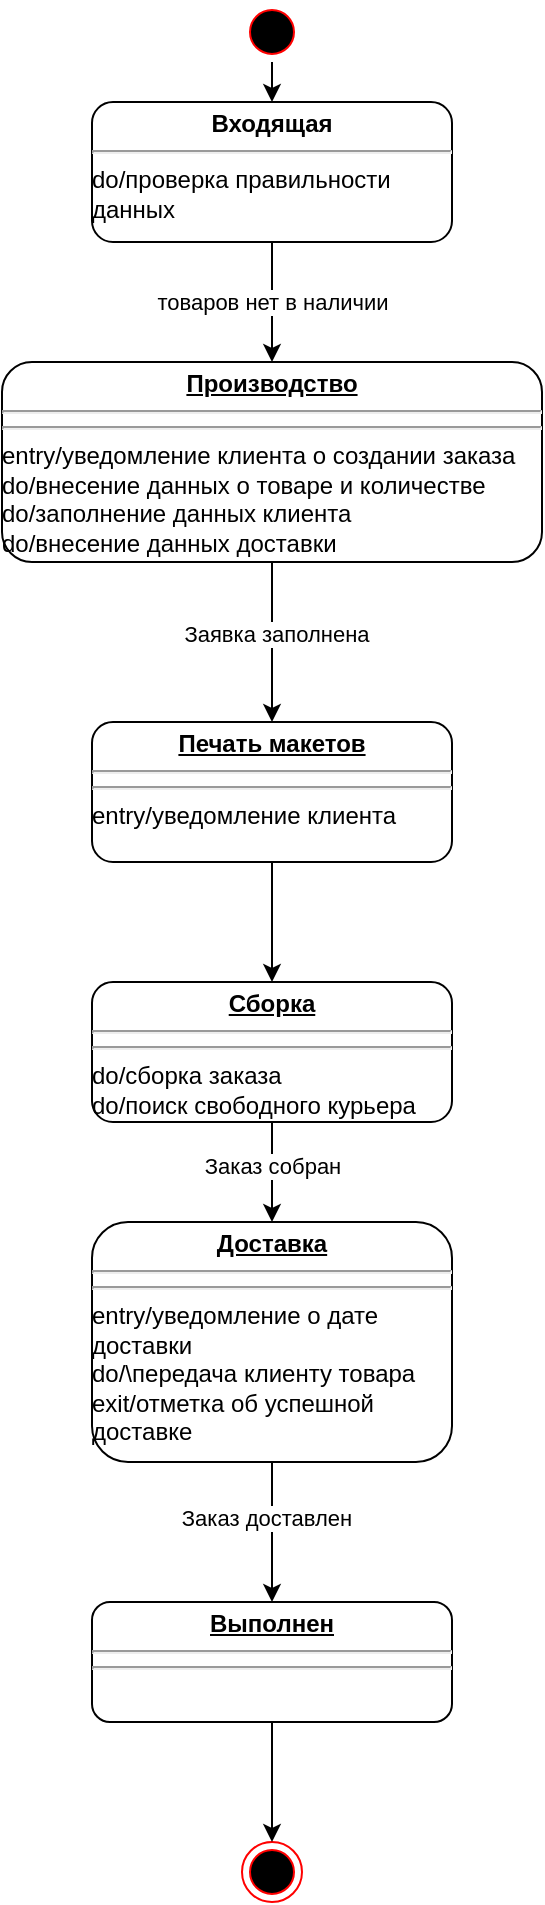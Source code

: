 <mxfile version="24.2.2" type="github">
  <diagram name="Страница — 1" id="N7Tzw25lRo3z6AVVz8gm">
    <mxGraphModel dx="819" dy="490" grid="1" gridSize="10" guides="1" tooltips="1" connect="1" arrows="1" fold="1" page="1" pageScale="1" pageWidth="827" pageHeight="1169" math="0" shadow="0">
      <root>
        <mxCell id="0" />
        <mxCell id="1" parent="0" />
        <mxCell id="V5Sa6CXl622FIpi6RcLF-20" value="&lt;p style=&quot;margin:0px;margin-top:4px;text-align:center;text-decoration:underline;&quot;&gt;&lt;/p&gt;&lt;b&gt;&lt;div style=&quot;text-align: center;&quot;&gt;&lt;b style=&quot;background-color: initial;&quot;&gt;Входящая&lt;/b&gt;&lt;/div&gt;&lt;/b&gt;&lt;hr&gt;&lt;div style=&quot;&quot;&gt;&lt;span style=&quot;background-color: initial;&quot;&gt;do/проверка правильности данных&lt;/span&gt;&lt;/div&gt;" style="verticalAlign=top;align=left;overflow=fill;html=1;whiteSpace=wrap;rounded=1;container=0;recursiveResize=1;expand=1;strokeWidth=1;" parent="1" vertex="1">
          <mxGeometry x="339" y="190" width="180" height="70" as="geometry" />
        </mxCell>
        <mxCell id="V5Sa6CXl622FIpi6RcLF-22" value="" style="ellipse;html=1;shape=startState;fillColor=#000000;strokeColor=#ff0000;" parent="1" vertex="1">
          <mxGeometry x="414" y="140" width="30" height="30" as="geometry" />
        </mxCell>
        <mxCell id="V5Sa6CXl622FIpi6RcLF-24" value="" style="ellipse;html=1;shape=endState;fillColor=#000000;strokeColor=#ff0000;" parent="1" vertex="1">
          <mxGeometry x="414" y="1060" width="30" height="30" as="geometry" />
        </mxCell>
        <mxCell id="V5Sa6CXl622FIpi6RcLF-28" value="" style="endArrow=classic;html=1;rounded=0;" parent="1" source="V5Sa6CXl622FIpi6RcLF-22" target="V5Sa6CXl622FIpi6RcLF-20" edge="1">
          <mxGeometry width="50" height="50" relative="1" as="geometry">
            <mxPoint x="455" y="260" as="sourcePoint" />
            <mxPoint x="505" y="210" as="targetPoint" />
          </mxGeometry>
        </mxCell>
        <mxCell id="V5Sa6CXl622FIpi6RcLF-29" value="&lt;p style=&quot;margin:0px;margin-top:4px;text-align:center;text-decoration:underline;&quot;&gt;&lt;b&gt;Доставка&lt;/b&gt;&lt;/p&gt;&lt;hr&gt;&lt;hr&gt;&lt;div style=&quot;&quot;&gt;&lt;span style=&quot;background-color: initial;&quot;&gt;entry/уведомление о дате доставки&lt;br&gt;do/\передача клиенту товара&lt;/span&gt;&lt;/div&gt;&lt;div style=&quot;&quot;&gt;exit/отметка об успешной доставке&lt;/div&gt;" style="verticalAlign=top;align=left;overflow=fill;html=1;whiteSpace=wrap;rounded=1;container=0;recursiveResize=1;expand=1;strokeWidth=1;" parent="1" vertex="1">
          <mxGeometry x="339" y="750" width="180" height="120" as="geometry" />
        </mxCell>
        <mxCell id="V5Sa6CXl622FIpi6RcLF-30" value="&lt;p style=&quot;margin:0px;margin-top:4px;text-align:center;text-decoration:underline;&quot;&gt;&lt;b&gt;Сборка&lt;/b&gt;&lt;/p&gt;&lt;hr&gt;&lt;hr&gt;&lt;div style=&quot;&quot;&gt;&lt;span style=&quot;background-color: initial;&quot;&gt;do/сборка заказа&lt;/span&gt;&lt;/div&gt;&lt;div style=&quot;&quot;&gt;do/поиск свободного курьера&lt;/div&gt;" style="verticalAlign=top;align=left;overflow=fill;html=1;whiteSpace=wrap;rounded=1;container=0;recursiveResize=1;expand=1;strokeWidth=1;" parent="1" vertex="1">
          <mxGeometry x="339" y="630" width="180" height="70" as="geometry" />
        </mxCell>
        <mxCell id="V5Sa6CXl622FIpi6RcLF-31" value="&lt;p style=&quot;margin:0px;margin-top:4px;text-align:center;text-decoration:underline;&quot;&gt;&lt;b&gt;Производство&lt;/b&gt;&lt;/p&gt;&lt;hr&gt;&lt;hr&gt;&lt;div style=&quot;&quot;&gt;entry/уведомление клиента о создании заказа&lt;/div&gt;&lt;div style=&quot;&quot;&gt;&lt;span style=&quot;background-color: initial;&quot;&gt;do/внесение данных о товаре и количестве&lt;/span&gt;&lt;/div&gt;&lt;div style=&quot;&quot;&gt;&lt;span style=&quot;background-color: initial;&quot;&gt;do/заполнение данных клиента&lt;/span&gt;&lt;/div&gt;&lt;div style=&quot;&quot;&gt;&lt;span style=&quot;background-color: initial;&quot;&gt;do/внесение данных доставки&lt;/span&gt;&lt;/div&gt;" style="verticalAlign=top;align=left;overflow=fill;html=1;whiteSpace=wrap;rounded=1;container=0;recursiveResize=1;expand=1;strokeWidth=1;" parent="1" vertex="1">
          <mxGeometry x="294" y="320" width="270" height="100" as="geometry" />
        </mxCell>
        <mxCell id="V5Sa6CXl622FIpi6RcLF-32" value="" style="endArrow=classic;html=1;rounded=0;" parent="1" source="V5Sa6CXl622FIpi6RcLF-20" target="V5Sa6CXl622FIpi6RcLF-31" edge="1">
          <mxGeometry width="50" height="50" relative="1" as="geometry">
            <mxPoint x="200" y="260" as="sourcePoint" />
            <mxPoint x="250" y="210" as="targetPoint" />
          </mxGeometry>
        </mxCell>
        <mxCell id="V5Sa6CXl622FIpi6RcLF-34" value="товаров нет в наличии" style="edgeLabel;html=1;align=center;verticalAlign=middle;resizable=0;points=[];" parent="V5Sa6CXl622FIpi6RcLF-32" vertex="1" connectable="0">
          <mxGeometry x="0.006" relative="1" as="geometry">
            <mxPoint as="offset" />
          </mxGeometry>
        </mxCell>
        <mxCell id="Nckw2nQltUt8Q9vyjmXe-2" value="" style="edgeStyle=orthogonalEdgeStyle;rounded=0;orthogonalLoop=1;jettySize=auto;html=1;" edge="1" parent="1" source="V5Sa6CXl622FIpi6RcLF-35" target="V5Sa6CXl622FIpi6RcLF-30">
          <mxGeometry relative="1" as="geometry" />
        </mxCell>
        <mxCell id="V5Sa6CXl622FIpi6RcLF-35" value="&lt;p style=&quot;margin:0px;margin-top:4px;text-align:center;text-decoration:underline;&quot;&gt;&lt;b&gt;Печать макетов&lt;/b&gt;&lt;/p&gt;&lt;hr&gt;&lt;hr&gt;&lt;div style=&quot;&quot;&gt;&lt;span style=&quot;background-color: initial;&quot;&gt;entry/уведомление клиента&lt;/span&gt;&lt;/div&gt;" style="verticalAlign=top;align=left;overflow=fill;html=1;whiteSpace=wrap;rounded=1;container=0;recursiveResize=1;expand=1;strokeWidth=1;" parent="1" vertex="1">
          <mxGeometry x="339" y="500" width="180" height="70" as="geometry" />
        </mxCell>
        <mxCell id="V5Sa6CXl622FIpi6RcLF-39" value="" style="endArrow=classic;html=1;rounded=0;" parent="1" source="V5Sa6CXl622FIpi6RcLF-31" target="V5Sa6CXl622FIpi6RcLF-35" edge="1">
          <mxGeometry width="50" height="50" relative="1" as="geometry">
            <mxPoint x="140" y="470" as="sourcePoint" />
            <mxPoint x="190" y="420" as="targetPoint" />
          </mxGeometry>
        </mxCell>
        <mxCell id="V5Sa6CXl622FIpi6RcLF-40" value="Заявка заполнена" style="edgeLabel;html=1;align=center;verticalAlign=middle;resizable=0;points=[];" parent="V5Sa6CXl622FIpi6RcLF-39" vertex="1" connectable="0">
          <mxGeometry x="-0.114" y="2" relative="1" as="geometry">
            <mxPoint as="offset" />
          </mxGeometry>
        </mxCell>
        <mxCell id="V5Sa6CXl622FIpi6RcLF-42" value="" style="endArrow=classic;html=1;rounded=0;" parent="1" source="V5Sa6CXl622FIpi6RcLF-30" target="V5Sa6CXl622FIpi6RcLF-29" edge="1">
          <mxGeometry width="50" height="50" relative="1" as="geometry">
            <mxPoint x="340" y="570" as="sourcePoint" />
            <mxPoint x="390" y="520" as="targetPoint" />
          </mxGeometry>
        </mxCell>
        <mxCell id="V5Sa6CXl622FIpi6RcLF-43" value="Заказ собран" style="edgeLabel;html=1;align=center;verticalAlign=middle;resizable=0;points=[];" parent="V5Sa6CXl622FIpi6RcLF-42" vertex="1" connectable="0">
          <mxGeometry x="0.2" y="-1" relative="1" as="geometry">
            <mxPoint x="1" y="-8" as="offset" />
          </mxGeometry>
        </mxCell>
        <mxCell id="V5Sa6CXl622FIpi6RcLF-45" value="" style="endArrow=classic;html=1;rounded=0;" parent="1" source="V5Sa6CXl622FIpi6RcLF-46" target="V5Sa6CXl622FIpi6RcLF-24" edge="1">
          <mxGeometry width="50" height="50" relative="1" as="geometry">
            <mxPoint x="460" y="710" as="sourcePoint" />
            <mxPoint x="510" y="660" as="targetPoint" />
          </mxGeometry>
        </mxCell>
        <mxCell id="V5Sa6CXl622FIpi6RcLF-46" value="&lt;p style=&quot;margin:0px;margin-top:4px;text-align:center;text-decoration:underline;&quot;&gt;&lt;b&gt;Выполнен&lt;/b&gt;&lt;/p&gt;&lt;hr&gt;&lt;hr&gt;&lt;div style=&quot;&quot;&gt;&lt;br&gt;&lt;/div&gt;" style="verticalAlign=top;align=left;overflow=fill;html=1;whiteSpace=wrap;rounded=1;container=0;recursiveResize=1;expand=1;strokeWidth=1;" parent="1" vertex="1">
          <mxGeometry x="339" y="940" width="180" height="60" as="geometry" />
        </mxCell>
        <mxCell id="V5Sa6CXl622FIpi6RcLF-47" value="" style="endArrow=classic;html=1;rounded=0;" parent="1" source="V5Sa6CXl622FIpi6RcLF-29" target="V5Sa6CXl622FIpi6RcLF-46" edge="1">
          <mxGeometry width="50" height="50" relative="1" as="geometry">
            <mxPoint x="470" y="840" as="sourcePoint" />
            <mxPoint x="520" y="790" as="targetPoint" />
          </mxGeometry>
        </mxCell>
        <mxCell id="V5Sa6CXl622FIpi6RcLF-48" value="Заказ доставлен" style="edgeLabel;html=1;align=center;verticalAlign=middle;resizable=0;points=[];" parent="V5Sa6CXl622FIpi6RcLF-47" vertex="1" connectable="0">
          <mxGeometry x="-0.205" y="-3" relative="1" as="geometry">
            <mxPoint as="offset" />
          </mxGeometry>
        </mxCell>
      </root>
    </mxGraphModel>
  </diagram>
</mxfile>
